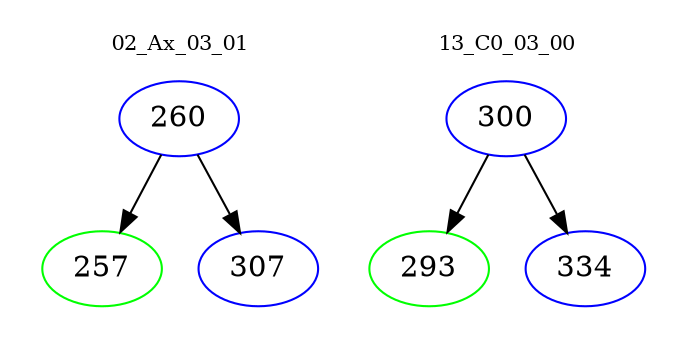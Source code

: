 digraph{
subgraph cluster_0 {
color = white
label = "02_Ax_03_01";
fontsize=10;
T0_260 [label="260", color="blue"]
T0_260 -> T0_257 [color="black"]
T0_257 [label="257", color="green"]
T0_260 -> T0_307 [color="black"]
T0_307 [label="307", color="blue"]
}
subgraph cluster_1 {
color = white
label = "13_C0_03_00";
fontsize=10;
T1_300 [label="300", color="blue"]
T1_300 -> T1_293 [color="black"]
T1_293 [label="293", color="green"]
T1_300 -> T1_334 [color="black"]
T1_334 [label="334", color="blue"]
}
}
